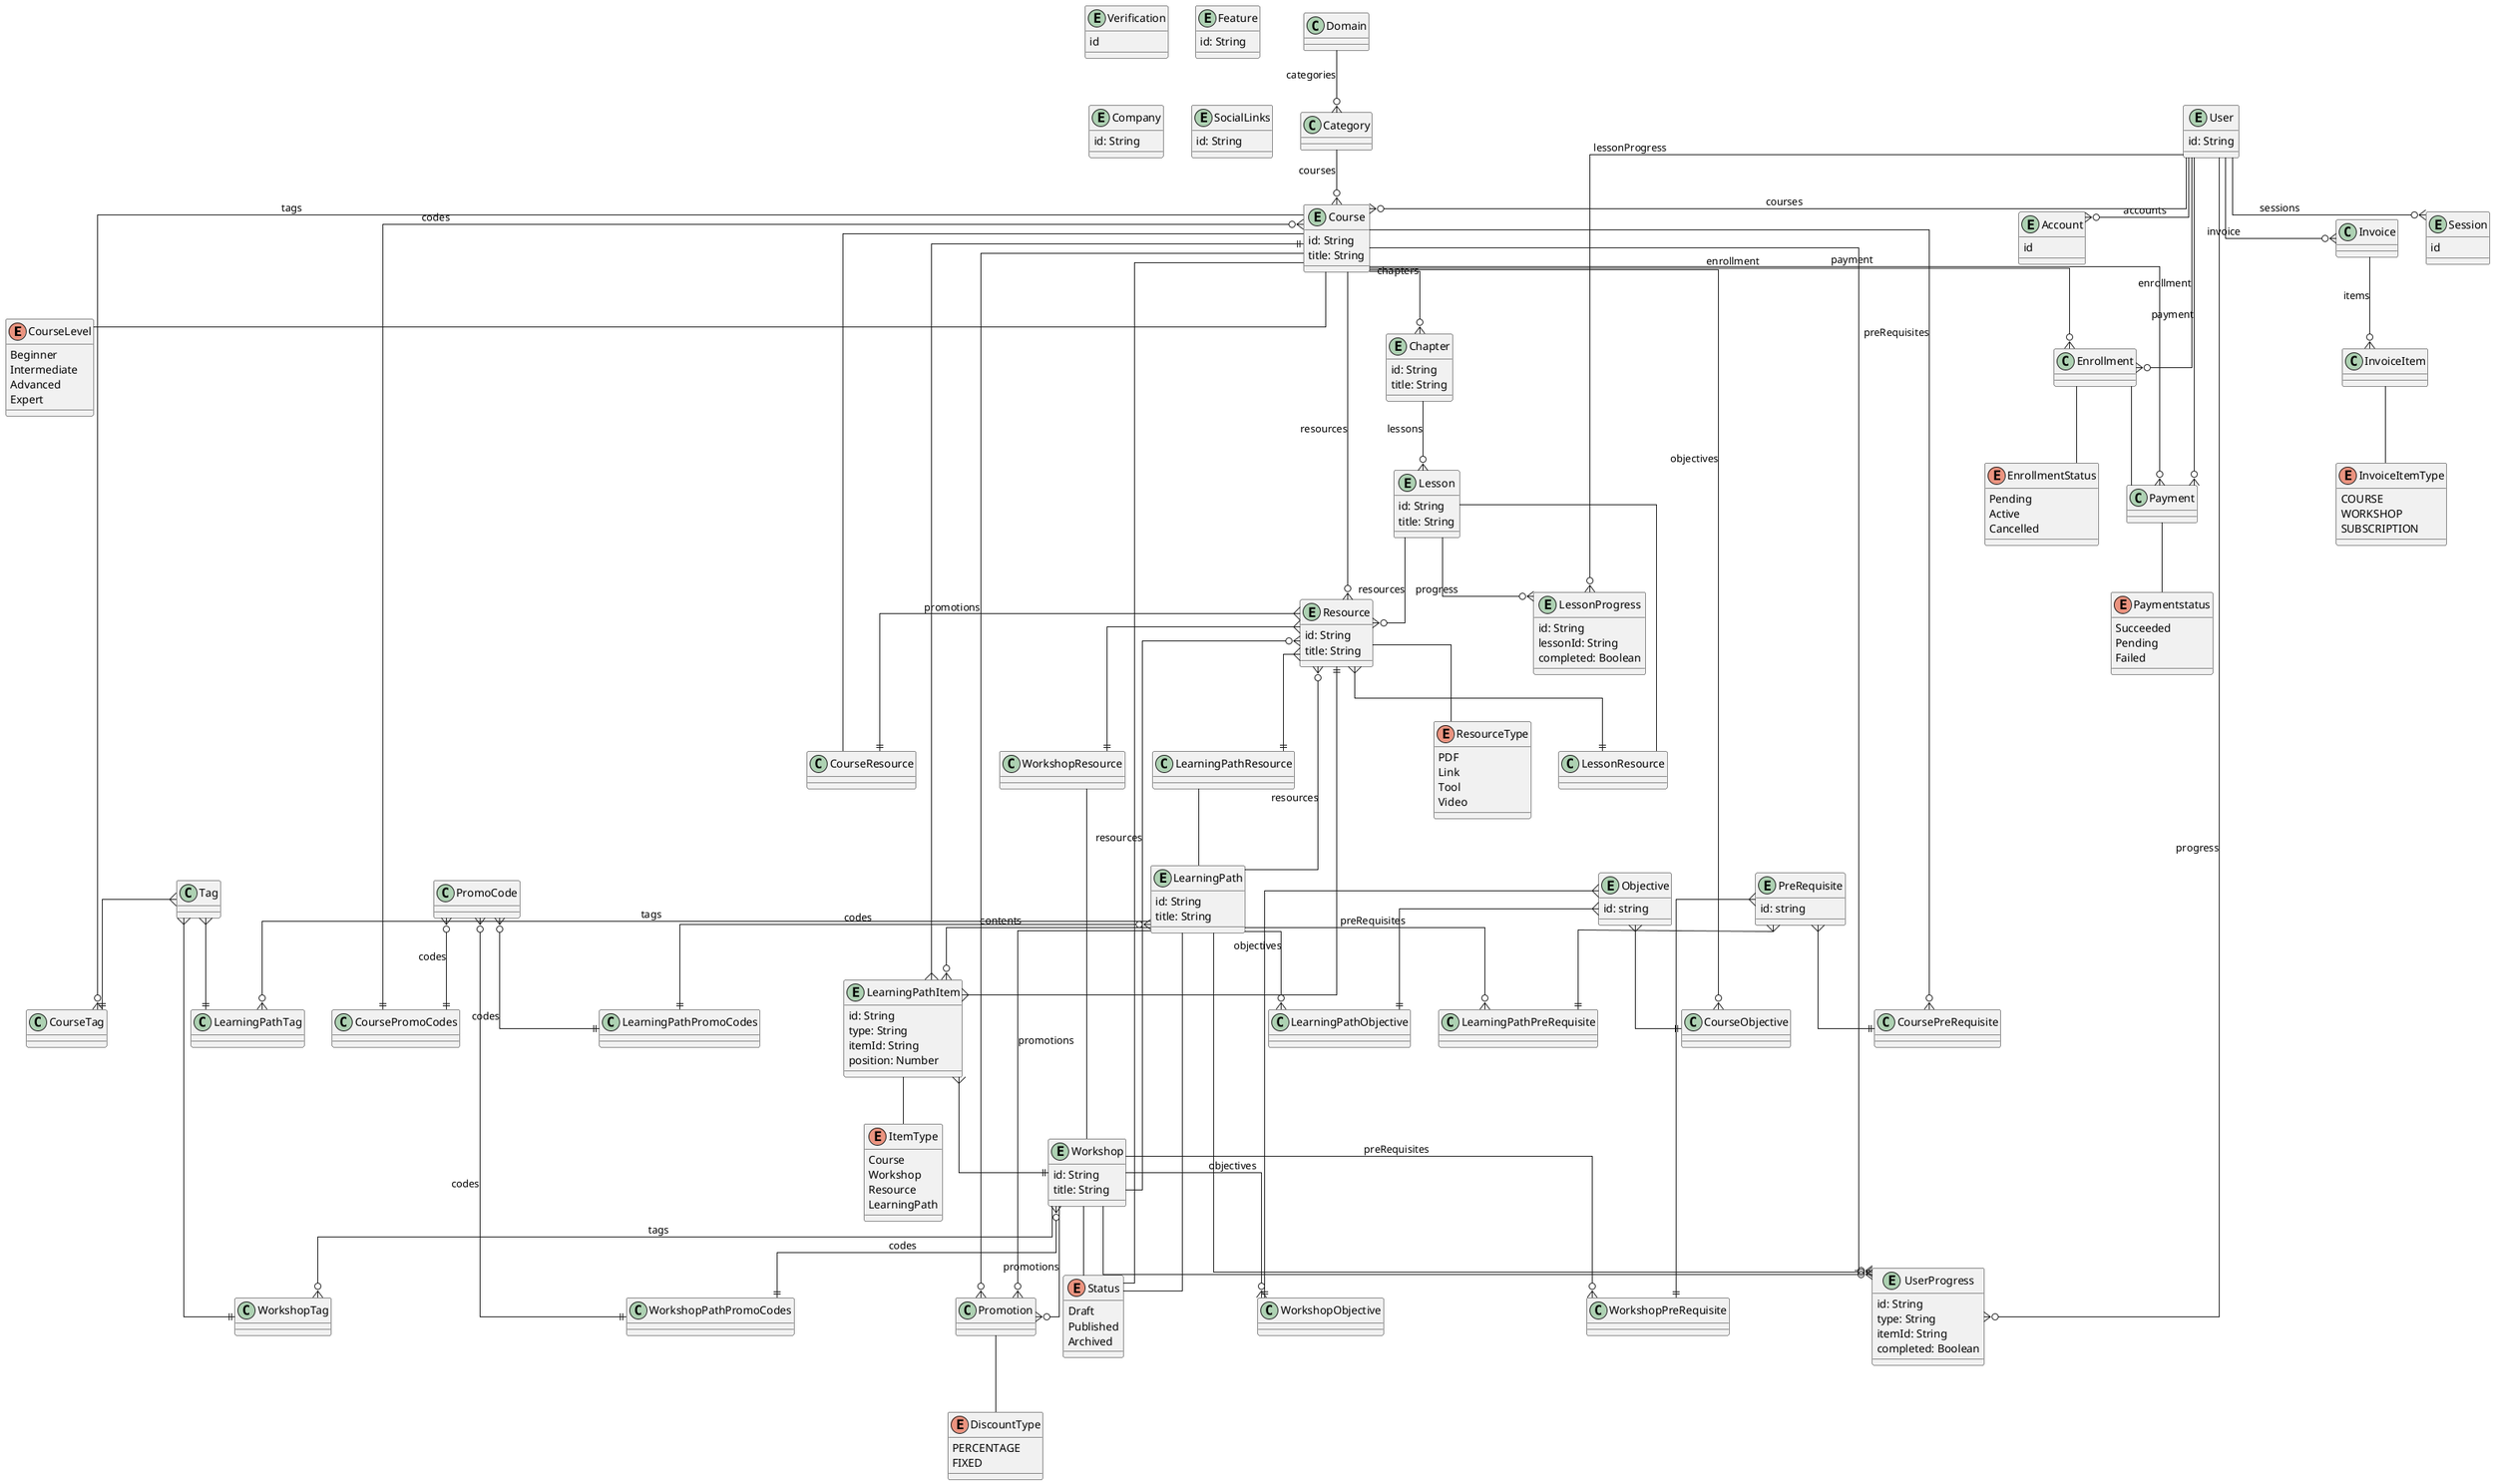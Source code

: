 @startuml
skinparam linetype ortho

enum CourseLevel {
  Beginner
  Intermediate
  Advanced
  Expert
}

enum Status {
  Draft
  Published
  Archived
}

enum ResourceType {
  PDF
  Link
  Tool
  Video
}

enum ItemType {
  Course
  Workshop
  Resource
  LearningPath
}

enum DiscountType {
  PERCENTAGE
  FIXED
}

enum InvoiceItemType {
  COURSE
  WORKSHOP
  SUBSCRIPTION
}

enum EnrollmentStatus {
  Pending
  Active
  Cancelled
}

enum Paymentstatus {
  Succeeded
  Pending
  Failed
}


entity User {
  id: String
}

entity Session {
  id
}

entity Account {
  id
}

entity Verification {
  id
}

entity Course {
  id: String
  title: String
}

entity Chapter {
  id: String
  title: String
}

entity Lesson {
  id: String
  title: String
}

entity Workshop {
  id: String
  title: String
}

entity LearningPath {
  id: String
  title: String
}

entity LearningPathItem {
  id: String
  type: String
  itemId: String
  position: Number
}

entity Resource {
  id: String
  title: String
}

entity UserProgress {
  id: String
  type: String
  itemId: String
  completed: Boolean
}

entity LessonProgress {
  id: String
  lessonId: String
  completed: Boolean
}

entity Feature{
 id: String
}
entity Company{
 id: String
}
entity SocialLinks{
 id: String
}

entity Objective{
    id: string
}

entity PreRequisite{
    id: string
}

User --o{ LessonProgress : lessonProgress
User --o{ UserProgress : progress
User --o{ Session : sessions
User --o{ Account : accounts
User --o{ Course : courses
User --o{ Enrollment : enrollment
User --o{ Payment : payment
User --o{ Invoice : invoice

Domain --o{ Category: categories
Category --o{ Course: courses

Course --o{ Chapter : chapters
Chapter --o{ Lesson : lessons
Lesson --o{ LessonProgress : progress

Course --o{ UserProgress
Workshop --o{ UserProgress
LearningPath --o{ UserProgress

LearningPath --o{ LearningPathItem : contents
LearningPathItem }--|| Course
LearningPathItem }--|| Workshop
LearningPathItem }--|| Resource

LearningPathItem -- ItemType

Course --o{ Resource : resources
Lesson --o{ Resource : resources
Workshop --o{ Resource : resources
LearningPath --o{ Resource : resources

Course -- Status
Course -- CourseLevel

Resource }--|| LearningPathResource
Resource }--|| CourseResource
Resource }--|| WorkshopResource
Resource }--|| LessonResource

Resource -- ResourceType

LearningPathResource -- LearningPath
CourseResource -- Course
WorkshopResource -- Workshop
LessonResource -- Lesson

Course --o{ CourseTag : tags
Workshop --o{ WorkshopTag : tags
LearningPath --o{ LearningPathTag : tags

LearningPath -- Status
Workshop -- Status

Tag }--|| LearningPathTag
Tag }--|| CourseTag
Tag }--|| WorkshopTag

Course --o{ Payment : payment
Course --o{ Enrollment : enrollment

Course --o{ Promotion : promotions
LearningPath --o{ Promotion : promotions
Workshop --o{ Promotion : promotions

Promotion -- DiscountType

PromoCode }o--|| CoursePromoCodes : codes
Course }o--|| CoursePromoCodes : codes

PromoCode }o--|| LearningPathPromoCodes : codes
LearningPath }o--|| LearningPathPromoCodes : codes

PromoCode }o--|| WorkshopPathPromoCodes : codes
Workshop }o--|| WorkshopPathPromoCodes : codes

Enrollment -- Payment
Enrollment -- EnrollmentStatus

Payment -- Paymentstatus

Invoice --o{ InvoiceItem : items
InvoiceItem -- InvoiceItemType

Objective }--|| CourseObjective
Objective }--|| LearningPathObjective
Objective }--|| WorkshopObjective

PreRequisite }--|| CoursePreRequisite
PreRequisite }--|| LearningPathPreRequisite
PreRequisite }--|| WorkshopPreRequisite

Course --o{ CourseObjective : objectives
Course --o{ CoursePreRequisite : preRequisites

LearningPath --o{ LearningPathObjective : objectives
LearningPath --o{ LearningPathPreRequisite : preRequisites

Workshop --o{ WorkshopObjective : objectives
Workshop --o{ WorkshopPreRequisite : preRequisites


@enduml
